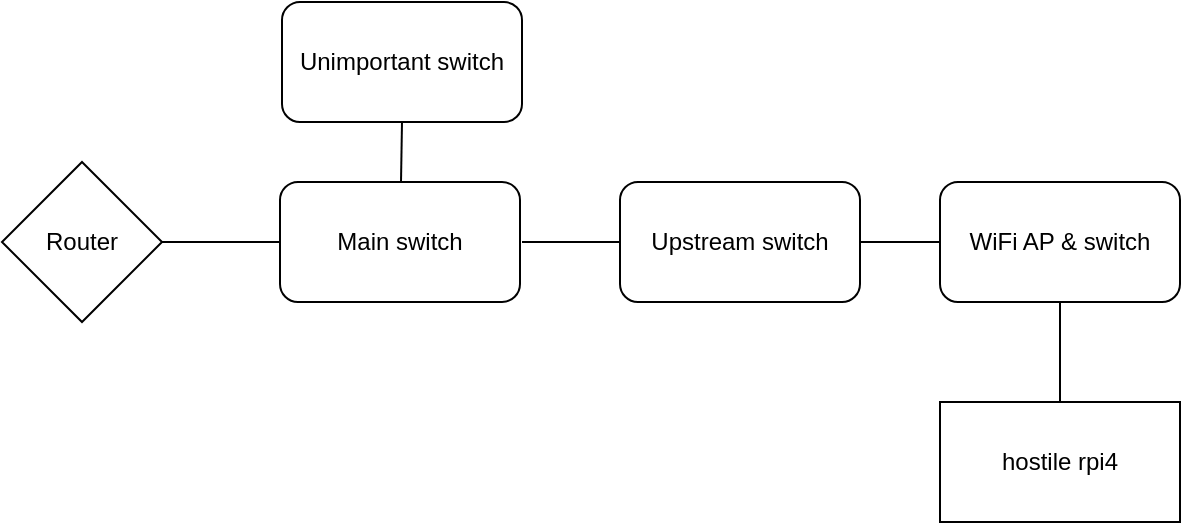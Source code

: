 <mxfile version="16.0.3" type="github">
  <diagram id="ZE7LbrojMh1qL8f3X9Ky" name="Page-1">
    <mxGraphModel dx="853" dy="708" grid="1" gridSize="10" guides="1" tooltips="1" connect="1" arrows="1" fold="1" page="1" pageScale="1" pageWidth="827" pageHeight="1169" math="0" shadow="0">
      <root>
        <mxCell id="0" />
        <mxCell id="1" parent="0" />
        <mxCell id="j7X_b7NmyD12AYypd5A_-1" value="WiFi AP &amp;amp; switch" style="rounded=1;whiteSpace=wrap;html=1;" vertex="1" parent="1">
          <mxGeometry x="519" y="330" width="120" height="60" as="geometry" />
        </mxCell>
        <mxCell id="j7X_b7NmyD12AYypd5A_-2" value="Upstream switch" style="rounded=1;whiteSpace=wrap;html=1;" vertex="1" parent="1">
          <mxGeometry x="359" y="330" width="120" height="60" as="geometry" />
        </mxCell>
        <mxCell id="j7X_b7NmyD12AYypd5A_-3" value="Main switch" style="rounded=1;whiteSpace=wrap;html=1;" vertex="1" parent="1">
          <mxGeometry x="189" y="330" width="120" height="60" as="geometry" />
        </mxCell>
        <mxCell id="j7X_b7NmyD12AYypd5A_-4" value="hostile rpi4" style="rounded=0;whiteSpace=wrap;html=1;" vertex="1" parent="1">
          <mxGeometry x="519" y="440" width="120" height="60" as="geometry" />
        </mxCell>
        <mxCell id="j7X_b7NmyD12AYypd5A_-5" value="Router" style="rhombus;whiteSpace=wrap;html=1;" vertex="1" parent="1">
          <mxGeometry x="50" y="320" width="80" height="80" as="geometry" />
        </mxCell>
        <mxCell id="j7X_b7NmyD12AYypd5A_-6" value="" style="endArrow=none;html=1;rounded=0;exitX=1;exitY=0.5;exitDx=0;exitDy=0;entryX=0;entryY=0.5;entryDx=0;entryDy=0;" edge="1" parent="1" source="j7X_b7NmyD12AYypd5A_-5" target="j7X_b7NmyD12AYypd5A_-3">
          <mxGeometry width="50" height="50" relative="1" as="geometry">
            <mxPoint x="390" y="390" as="sourcePoint" />
            <mxPoint x="440" y="340" as="targetPoint" />
          </mxGeometry>
        </mxCell>
        <mxCell id="j7X_b7NmyD12AYypd5A_-7" value="" style="endArrow=none;html=1;rounded=0;entryX=0;entryY=0.5;entryDx=0;entryDy=0;" edge="1" parent="1" target="j7X_b7NmyD12AYypd5A_-2">
          <mxGeometry width="50" height="50" relative="1" as="geometry">
            <mxPoint x="310" y="360" as="sourcePoint" />
            <mxPoint x="199" y="370" as="targetPoint" />
          </mxGeometry>
        </mxCell>
        <mxCell id="j7X_b7NmyD12AYypd5A_-8" value="" style="endArrow=none;html=1;rounded=0;entryX=0;entryY=0.5;entryDx=0;entryDy=0;exitX=1;exitY=0.5;exitDx=0;exitDy=0;" edge="1" parent="1" source="j7X_b7NmyD12AYypd5A_-2" target="j7X_b7NmyD12AYypd5A_-1">
          <mxGeometry width="50" height="50" relative="1" as="geometry">
            <mxPoint x="320" y="370" as="sourcePoint" />
            <mxPoint x="369" y="370" as="targetPoint" />
          </mxGeometry>
        </mxCell>
        <mxCell id="j7X_b7NmyD12AYypd5A_-9" value="" style="endArrow=none;html=1;rounded=0;entryX=0.5;entryY=0;entryDx=0;entryDy=0;exitX=0.5;exitY=1;exitDx=0;exitDy=0;" edge="1" parent="1" source="j7X_b7NmyD12AYypd5A_-1" target="j7X_b7NmyD12AYypd5A_-4">
          <mxGeometry width="50" height="50" relative="1" as="geometry">
            <mxPoint x="330" y="380" as="sourcePoint" />
            <mxPoint x="379" y="380" as="targetPoint" />
          </mxGeometry>
        </mxCell>
        <mxCell id="j7X_b7NmyD12AYypd5A_-10" value="Unimportant switch" style="rounded=1;whiteSpace=wrap;html=1;" vertex="1" parent="1">
          <mxGeometry x="190" y="240" width="120" height="60" as="geometry" />
        </mxCell>
        <mxCell id="j7X_b7NmyD12AYypd5A_-12" value="" style="endArrow=none;html=1;rounded=0;entryX=0.5;entryY=1;entryDx=0;entryDy=0;" edge="1" parent="1" source="j7X_b7NmyD12AYypd5A_-3" target="j7X_b7NmyD12AYypd5A_-10">
          <mxGeometry width="50" height="50" relative="1" as="geometry">
            <mxPoint x="140" y="370" as="sourcePoint" />
            <mxPoint x="199" y="370" as="targetPoint" />
          </mxGeometry>
        </mxCell>
      </root>
    </mxGraphModel>
  </diagram>
</mxfile>
